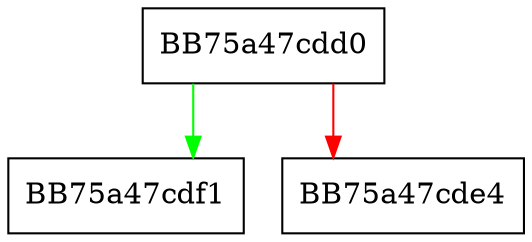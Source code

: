 digraph _Check_max_size {
  node [shape="box"];
  graph [splines=ortho];
  BB75a47cdd0 -> BB75a47cdf1 [color="green"];
  BB75a47cdd0 -> BB75a47cde4 [color="red"];
}